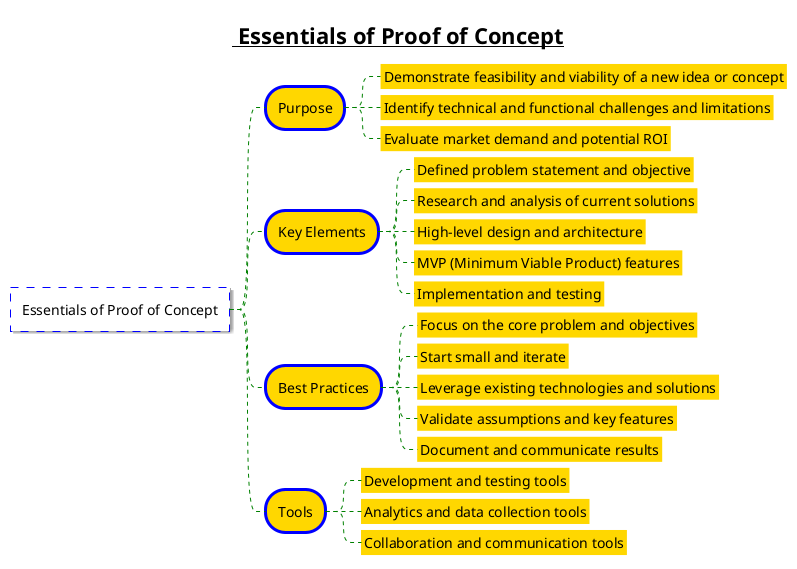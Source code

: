 @startmindmap
<style>
node {
    Padding 12
    Margin 3
    HorizontalAlignment center
    LineColor blue
    LineThickness 3.0
    BackgroundColor gold
    RoundCorner 40
    MaximumWidth 1000
}

rootNode {
    LineStyle 8.0;3.0
    LineColor red
    BackgroundColor white
    LineThickness 1.0
    RoundCorner 0
    Shadowing 1.0
}

leafNode {
    LineColor gold
    RoundCorner 0
    Padding 3
}

arrow {
    LineStyle 4
    LineThickness 1.0
    LineColor green
}
</style>

title =__ Essentials of Proof of Concept__

* Essentials of Proof of Concept
** Purpose
*** Demonstrate feasibility and viability of a new idea or concept
*** Identify technical and functional challenges and limitations
*** Evaluate market demand and potential ROI
** Key Elements
*** Defined problem statement and objective
*** Research and analysis of current solutions
*** High-level design and architecture
*** MVP (Minimum Viable Product) features
*** Implementation and testing
** Best Practices
*** Focus on the core problem and objectives
*** Start small and iterate
*** Leverage existing technologies and solutions
*** Validate assumptions and key features
*** Document and communicate results
** Tools
*** Development and testing tools
*** Analytics and data collection tools
*** Collaboration and communication tools
@endmindmap
